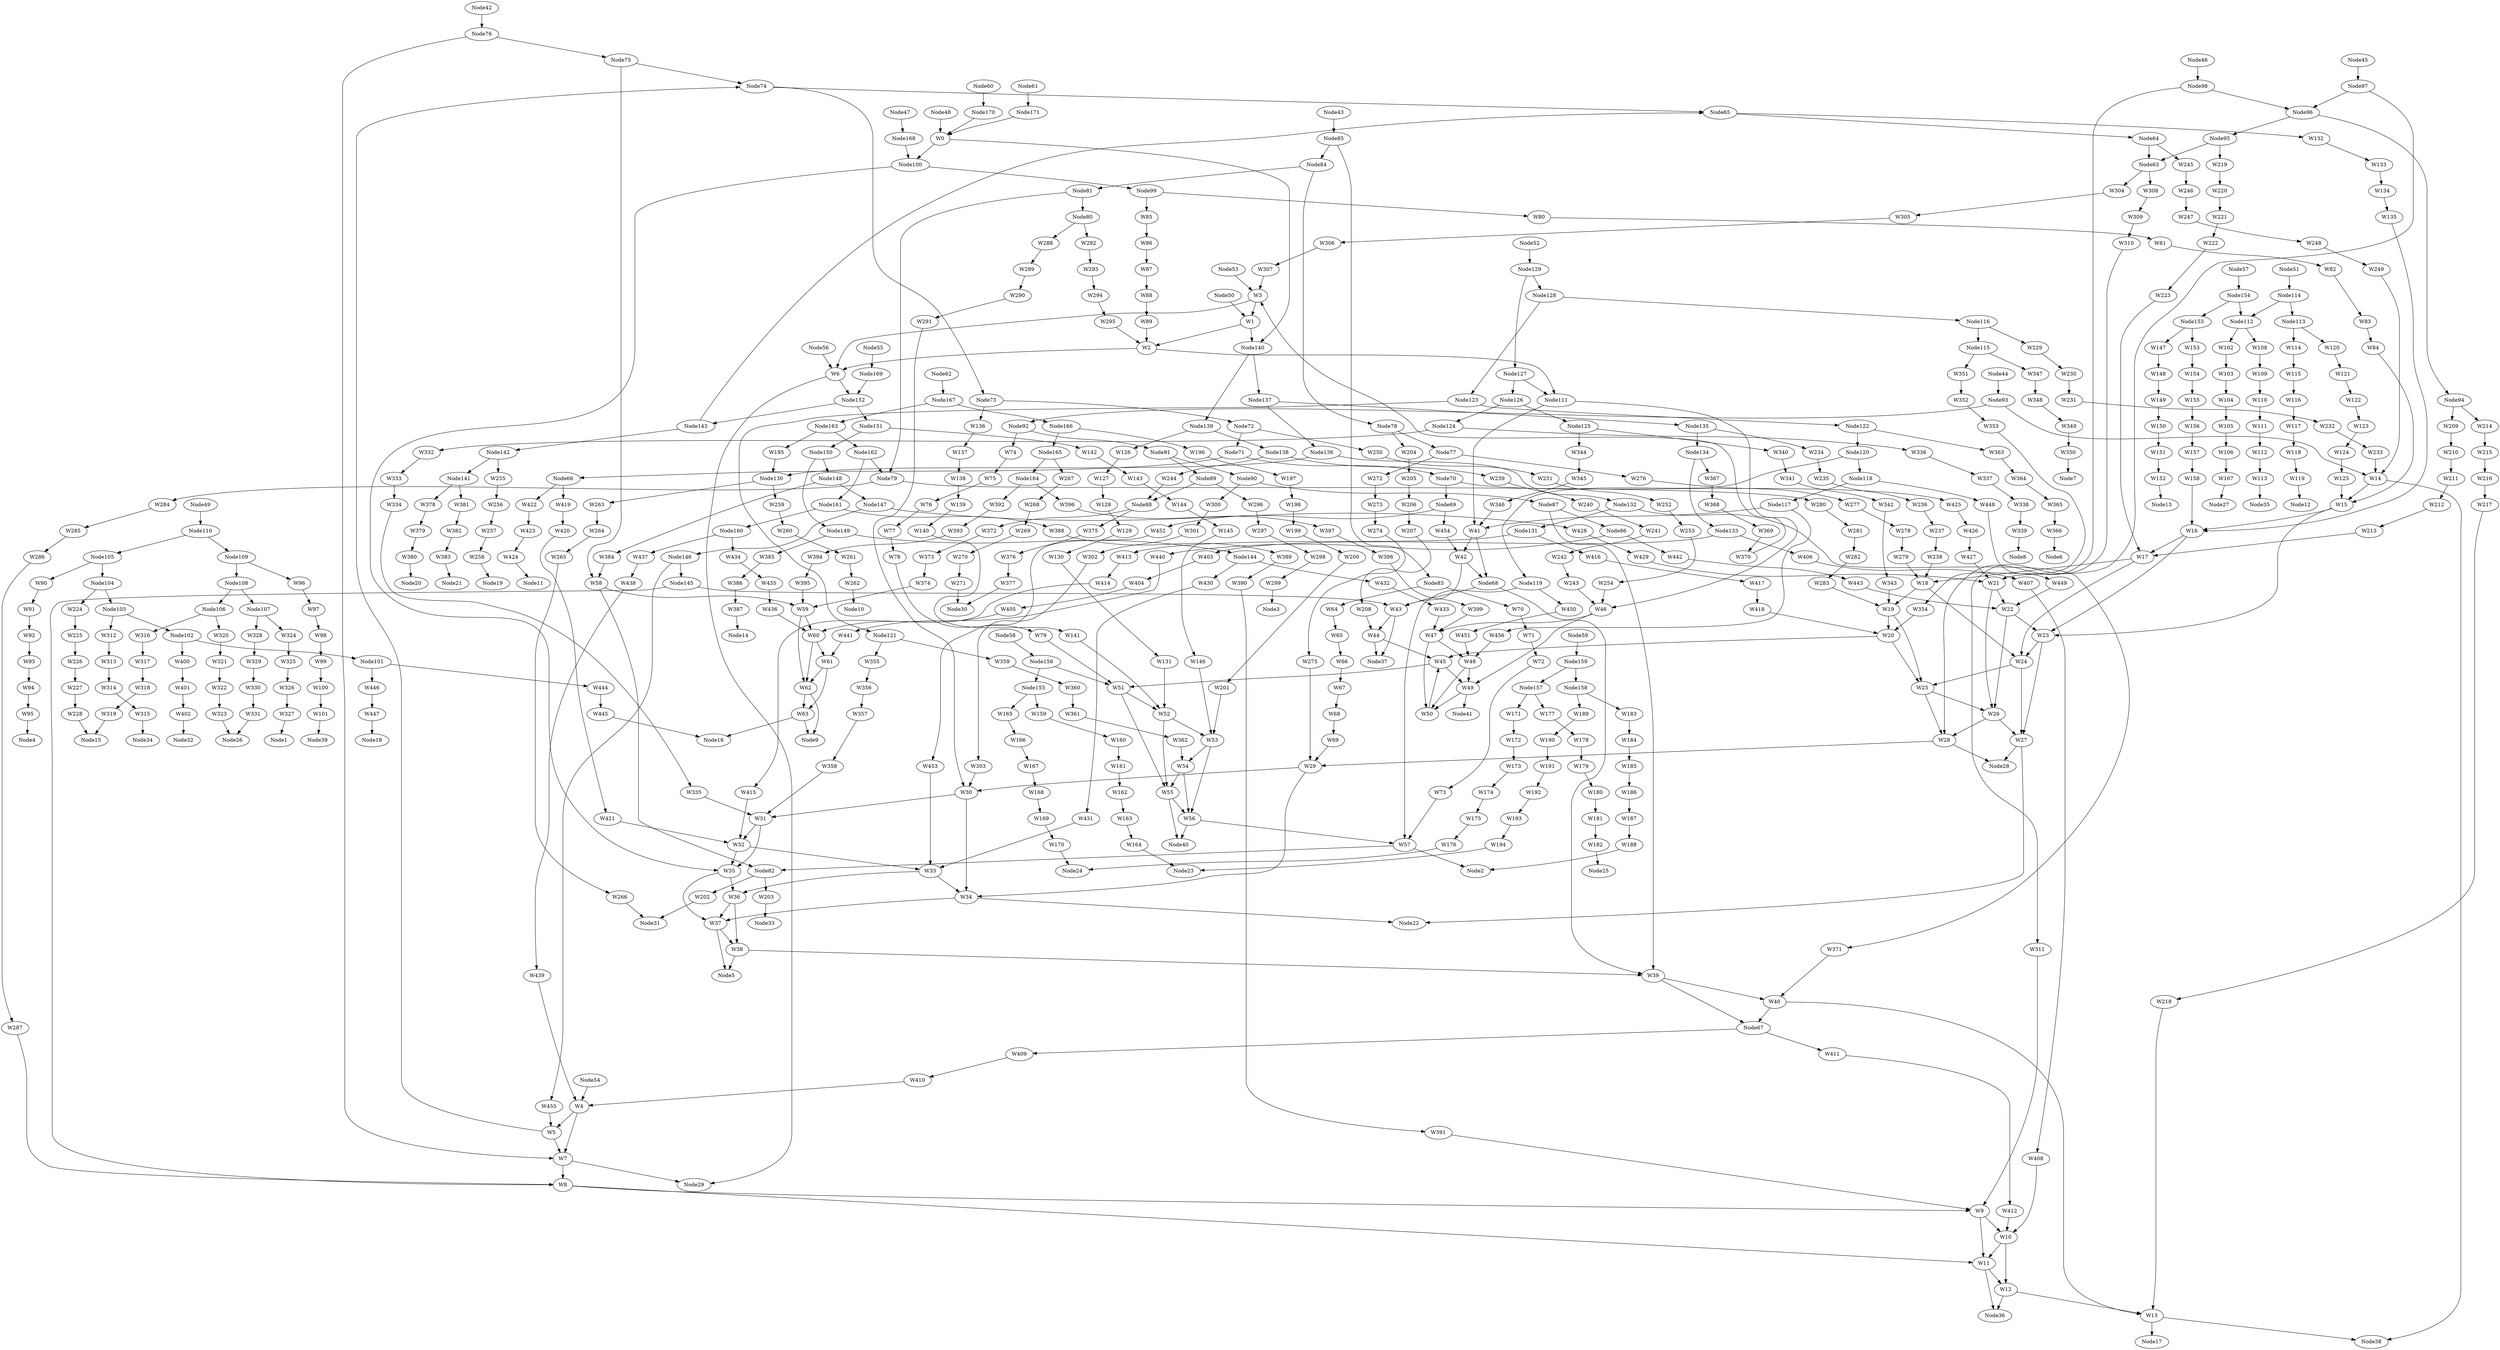 strict digraph "network" {
Node42;
Node76;
Node43;
Node85;
Node44;
Node93;
Node45;
Node97;
Node46;
Node98;
Node47;
Node168;
Node48;
Node100;
Node49;
Node110;
Node50;
Node111;
Node51;
Node114;
Node52;
Node129;
Node53;
Node140;
Node54;
Node74;
Node55;
Node169;
Node56;
Node152;
Node57;
Node154;
Node58;
Node156;
Node59;
Node159;
Node60;
Node170;
Node61;
Node171;
Node62;
Node167;
Node63;
Node29;
Node36;
Node64;
Node38;
Node65;
Node28;
Node66;
Node5;
Node11;
Node67;
Node68;
Node37;
Node69;
Node70;
Node71;
Node72;
Node41;
Node73;
Node40;
Node75;
Node16;
Node17;
Node77;
Node78;
Node79;
Node80;
Node81;
Node82;
Node31;
Node33;
Node83;
Node84;
Node86;
Node9;
Node87;
Node88;
Node30;
Node89;
Node3;
Node90;
Node91;
Node92;
Node94;
Node95;
Node96;
Node22;
Node99;
Node101;
Node18;
Node102;
Node32;
Node103;
Node34;
Node104;
Node15;
Node105;
Node4;
Node106;
Node26;
Node107;
Node1;
Node108;
Node109;
Node39;
Node112;
Node27;
Node35;
Node113;
Node12;
Node115;
Node7;
Node116;
Node117;
Node118;
Node119;
Node120;
Node121;
Node122;
Node6;
Node123;
Node124;
Node8;
Node125;
Node126;
Node127;
Node128;
Node130;
Node10;
Node131;
Node132;
Node133;
Node134;
Node135;
Node136;
Node137;
Node138;
Node139;
Node141;
Node20;
Node21;
Node142;
Node19;
Node143;
Node144;
Node145;
Node146;
Node147;
Node148;
Node149;
Node14;
Node150;
Node151;
Node153;
Node13;
Node155;
Node23;
Node24;
Node2;
Node157;
Node25;
Node158;
Node160;
Node161;
Node162;
Node163;
Node164;
Node165;
Node166;
W0;
W1;
W2;
W3;
W4;
W5;
W6;
W7;
W8;
W9;
W10;
W11;
W12;
W13;
W14;
W15;
W16;
W17;
W18;
W19;
W20;
W21;
W22;
W23;
W24;
W25;
W26;
W27;
W28;
W29;
W30;
W31;
W32;
W33;
W34;
W35;
W36;
W37;
W38;
W39;
W40;
W41;
W42;
W43;
W44;
W45;
W46;
W47;
W48;
W49;
W50;
W51;
W52;
W53;
W54;
W55;
W56;
W57;
W58;
W59;
W60;
W61;
W62;
W63;
W64;
W65;
W66;
W67;
W68;
W69;
W70;
W71;
W72;
W73;
W74;
W75;
W76;
W77;
W78;
W79;
W80;
W81;
W82;
W83;
W84;
W85;
W86;
W87;
W88;
W89;
W90;
W91;
W92;
W93;
W94;
W95;
W96;
W97;
W98;
W99;
W100;
W101;
W102;
W103;
W104;
W105;
W106;
W107;
W108;
W109;
W110;
W111;
W112;
W113;
W114;
W115;
W116;
W117;
W118;
W119;
W120;
W121;
W122;
W123;
W124;
W125;
W126;
W127;
W128;
W129;
W130;
W131;
W132;
W133;
W134;
W135;
W136;
W137;
W138;
W139;
W140;
W141;
W142;
W143;
W144;
W145;
W146;
W147;
W148;
W149;
W150;
W151;
W152;
W153;
W154;
W155;
W156;
W157;
W158;
W159;
W160;
W161;
W162;
W163;
W164;
W165;
W166;
W167;
W168;
W169;
W170;
W171;
W172;
W173;
W174;
W175;
W176;
W177;
W178;
W179;
W180;
W181;
W182;
W183;
W184;
W185;
W186;
W187;
W188;
W189;
W190;
W191;
W192;
W193;
W194;
W195;
W196;
W197;
W198;
W199;
W200;
W201;
W202;
W203;
W204;
W205;
W206;
W207;
W208;
W209;
W210;
W211;
W212;
W213;
W214;
W215;
W216;
W217;
W218;
W219;
W220;
W221;
W222;
W223;
W224;
W225;
W226;
W227;
W228;
W229;
W230;
W231;
W232;
W233;
W234;
W235;
W236;
W237;
W238;
W239;
W240;
W241;
W242;
W243;
W244;
W245;
W246;
W247;
W248;
W249;
W250;
W251;
W252;
W253;
W254;
W255;
W256;
W257;
W258;
W259;
W260;
W261;
W262;
W263;
W264;
W265;
W266;
W267;
W268;
W269;
W270;
W271;
W272;
W273;
W274;
W275;
W276;
W277;
W278;
W279;
W280;
W281;
W282;
W283;
W284;
W285;
W286;
W287;
W288;
W289;
W290;
W291;
W292;
W293;
W294;
W295;
W296;
W297;
W298;
W299;
W300;
W301;
W302;
W303;
W304;
W305;
W306;
W307;
W308;
W309;
W310;
W311;
W312;
W313;
W314;
W315;
W316;
W317;
W318;
W319;
W320;
W321;
W322;
W323;
W324;
W325;
W326;
W327;
W328;
W329;
W330;
W331;
W332;
W333;
W334;
W335;
W336;
W337;
W338;
W339;
W340;
W341;
W342;
W343;
W344;
W345;
W346;
W347;
W348;
W349;
W350;
W351;
W352;
W353;
W354;
W355;
W356;
W357;
W358;
W359;
W360;
W361;
W362;
W363;
W364;
W365;
W366;
W367;
W368;
W369;
W370;
W371;
W372;
W373;
W374;
W375;
W376;
W377;
W378;
W379;
W380;
W381;
W382;
W383;
W384;
W385;
W386;
W387;
W388;
W389;
W390;
W391;
W392;
W393;
W394;
W395;
W396;
W397;
W398;
W399;
W400;
W401;
W402;
W403;
W404;
W405;
W406;
W407;
W408;
W409;
W410;
W411;
W412;
W413;
W414;
W415;
W416;
W417;
W418;
W419;
W420;
W421;
W422;
W423;
W424;
W425;
W426;
W427;
W428;
W429;
W430;
W431;
W432;
W433;
W434;
W435;
W436;
W437;
W438;
W439;
W440;
W441;
W442;
W443;
W444;
W445;
W446;
W447;
W448;
W449;
W450;
W451;
W452;
W453;
W454;
W455;
W456;
Node42 -> Node76  [style=solid];
Node76 -> Node75  [style=solid];
Node76 -> W7;
Node43 -> Node85  [style=solid];
Node85 -> Node83  [style=solid];
Node85 -> Node84  [style=solid];
Node44 -> Node93  [style=solid];
Node93 -> Node92  [style=solid];
Node93 -> W14;
Node45 -> Node97  [style=solid];
Node97 -> Node96  [style=solid];
Node97 -> W21;
Node46 -> Node98  [style=solid];
Node98 -> Node96  [style=solid];
Node98 -> W28;
Node47 -> Node168  [style=solid];
Node168 -> Node100  [style=solid];
Node48 -> W0;
Node100 -> Node99  [style=solid];
Node100 -> W35;
Node49 -> Node110  [style=solid];
Node110 -> Node105  [style=solid];
Node110 -> Node109  [style=solid];
Node50 -> W1;
Node111 -> W41;
Node111 -> W46;
Node51 -> Node114  [style=solid];
Node114 -> Node112  [style=solid];
Node114 -> Node113  [style=solid];
Node52 -> Node129  [style=solid];
Node129 -> Node127  [style=solid];
Node129 -> Node128  [style=solid];
Node53 -> W3;
Node140 -> Node137  [style=solid];
Node140 -> Node139  [style=solid];
Node54 -> W4;
Node74 -> Node65  [style=solid];
Node74 -> Node73  [style=solid];
Node55 -> Node169  [style=solid];
Node169 -> Node152  [style=solid];
Node56 -> W6;
Node152 -> Node143  [style=solid];
Node152 -> Node151  [style=solid];
Node57 -> Node154  [style=solid];
Node154 -> Node112  [style=solid];
Node154 -> Node153  [style=solid];
Node58 -> Node156  [style=solid];
Node156 -> Node155  [style=solid];
Node156 -> W51;
Node59 -> Node159  [style=solid];
Node159 -> Node157  [style=solid];
Node159 -> Node158  [style=solid];
Node60 -> Node170  [style=solid];
Node170 -> W0;
Node61 -> Node171  [style=solid];
Node171 -> W0;
Node62 -> Node167  [style=solid];
Node167 -> Node163  [style=solid];
Node167 -> Node166  [style=solid];
Node63 -> W304;
Node63 -> W308;
Node64 -> Node63  [style=solid];
Node64 -> W245;
Node65 -> Node64  [style=solid];
Node65 -> W132;
Node66 -> W419;
Node66 -> W422;
Node67 -> W409;
Node67 -> W411;
Node68 -> W39;
Node68 -> W43;
Node69 -> W452;
Node69 -> W454;
Node70 -> Node69  [style=solid];
Node70 -> W425;
Node71 -> Node66  [style=solid];
Node71 -> Node70  [style=solid];
Node72 -> Node71  [style=solid];
Node72 -> W250;
Node73 -> Node72  [style=solid];
Node73 -> W136;
Node75 -> Node74  [style=solid];
Node75 -> W58;
Node77 -> W272;
Node77 -> W276;
Node78 -> Node77  [style=solid];
Node78 -> W204;
Node79 -> W280;
Node79 -> W284;
Node80 -> W288;
Node80 -> W292;
Node81 -> Node79  [style=solid];
Node81 -> Node80  [style=solid];
Node82 -> W202;
Node82 -> W203;
Node83 -> W64;
Node83 -> W70;
Node84 -> Node78  [style=solid];
Node84 -> Node81  [style=solid];
Node86 -> W440;
Node86 -> W442;
Node87 -> Node86  [style=solid];
Node87 -> W39;
Node88 -> W372;
Node88 -> W375;
Node89 -> Node88  [style=solid];
Node89 -> W296;
Node90 -> Node87  [style=solid];
Node90 -> W300;
Node91 -> Node89  [style=solid];
Node91 -> Node90  [style=solid];
Node92 -> Node91  [style=solid];
Node92 -> W74;
Node94 -> W209;
Node94 -> W214;
Node95 -> Node63  [style=solid];
Node95 -> W219;
Node96 -> Node94  [style=solid];
Node96 -> Node95  [style=solid];
Node99 -> W80;
Node99 -> W85;
Node101 -> W444;
Node101 -> W446;
Node102 -> Node101  [style=solid];
Node102 -> W400;
Node103 -> Node102  [style=solid];
Node103 -> W312;
Node104 -> Node103  [style=solid];
Node104 -> W224;
Node105 -> Node104  [style=solid];
Node105 -> W90;
Node106 -> W316;
Node106 -> W320;
Node107 -> W324;
Node107 -> W328;
Node108 -> Node106  [style=solid];
Node108 -> Node107  [style=solid];
Node109 -> Node108  [style=solid];
Node109 -> W96;
Node112 -> W102;
Node112 -> W108;
Node113 -> W114;
Node113 -> W120;
Node115 -> W347;
Node115 -> W351;
Node116 -> Node115  [style=solid];
Node116 -> W229;
Node117 -> W456;
Node117 -> W41;
Node118 -> Node117  [style=solid];
Node118 -> W448;
Node119 -> W450;
Node119 -> W57;
Node120 -> Node118  [style=solid];
Node120 -> Node119  [style=solid];
Node121 -> W355;
Node121 -> W359;
Node122 -> Node120  [style=solid];
Node122 -> W363;
Node123 -> Node121  [style=solid];
Node123 -> Node122  [style=solid];
Node124 -> W332;
Node124 -> W336;
Node125 -> W340;
Node125 -> W344;
Node126 -> Node124  [style=solid];
Node126 -> Node125  [style=solid];
Node127 -> Node111  [style=solid];
Node127 -> Node126  [style=solid];
Node128 -> Node116  [style=solid];
Node128 -> Node123  [style=solid];
Node130 -> W259;
Node130 -> W263;
Node131 -> W413;
Node131 -> W416;
Node132 -> Node131  [style=solid];
Node132 -> W371;
Node133 -> W403;
Node133 -> W406;
Node134 -> Node133  [style=solid];
Node134 -> W367;
Node135 -> Node134  [style=solid];
Node135 -> W234;
Node136 -> Node130  [style=solid];
Node136 -> Node132  [style=solid];
Node137 -> Node135  [style=solid];
Node137 -> Node136  [style=solid];
Node138 -> W239;
Node138 -> W244;
Node139 -> Node138  [style=solid];
Node139 -> W126;
Node141 -> W378;
Node141 -> W381;
Node142 -> Node141  [style=solid];
Node142 -> W255;
Node143 -> Node65  [style=solid];
Node143 -> Node142  [style=solid];
Node144 -> W430;
Node144 -> W432;
Node145 -> W8;
Node145 -> W43;
Node146 -> Node145  [style=solid];
Node146 -> W455;
Node147 -> Node146  [style=solid];
Node147 -> W428;
Node148 -> Node147  [style=solid];
Node148 -> W384;
Node149 -> Node144  [style=solid];
Node149 -> W385;
Node150 -> Node148  [style=solid];
Node150 -> Node149  [style=solid];
Node151 -> Node150  [style=solid];
Node151 -> W142;
Node153 -> W147;
Node153 -> W153;
Node155 -> W159;
Node155 -> W165;
Node157 -> W171;
Node157 -> W177;
Node158 -> W183;
Node158 -> W189;
Node160 -> W434;
Node160 -> W437;
Node161 -> Node160  [style=solid];
Node161 -> W388;
Node162 -> Node79  [style=solid];
Node162 -> Node161  [style=solid];
Node163 -> Node162  [style=solid];
Node163 -> W195;
Node164 -> W392;
Node164 -> W396;
Node165 -> Node164  [style=solid];
Node165 -> W267;
Node166 -> Node165  [style=solid];
Node166 -> W196;
W0 -> Node100;
W0 -> Node140;
W1 -> W2;
W1 -> Node140;
W2 -> Node111;
W2 -> W6;
W3 -> W1;
W3 -> W6;
W4 -> W5;
W4 -> W7;
W5 -> Node74;
W5 -> W7;
W6 -> Node152;
W6 -> Node29;
W7 -> W8;
W7 -> Node29;
W8 -> W9;
W8 -> W11;
W9 -> W10;
W9 -> W11;
W10 -> W11;
W10 -> W12;
W11 -> W12;
W11 -> Node36;
W12 -> W13;
W12 -> Node36;
W13 -> Node17;
W13 -> Node38;
W14 -> W15;
W14 -> Node38;
W15 -> W16;
W15 -> W23;
W16 -> W17;
W16 -> W23;
W17 -> W18;
W17 -> W24;
W18 -> W19;
W18 -> W24;
W19 -> W20;
W19 -> W25;
W20 -> W25;
W20 -> W45;
W21 -> W22;
W21 -> W26;
W22 -> W23;
W22 -> W26;
W23 -> W24;
W23 -> W27;
W24 -> W25;
W24 -> W27;
W25 -> W26;
W25 -> W28;
W26 -> W27;
W26 -> W28;
W27 -> Node22;
W27 -> Node28;
W28 -> W29;
W28 -> Node28;
W29 -> W30;
W29 -> W34;
W30 -> W31;
W30 -> W34;
W31 -> W32;
W31 -> W35;
W32 -> W33;
W32 -> W35;
W33 -> W34;
W33 -> W36;
W34 -> Node22;
W34 -> W37;
W35 -> W36;
W35 -> W37;
W36 -> W37;
W36 -> W38;
W37 -> W38;
W37 -> Node5;
W38 -> W39;
W38 -> Node5;
W39 -> W40;
W39 -> Node67;
W40 -> W13;
W40 -> Node67;
W41 -> W42;
W41 -> Node68;
W42 -> W43;
W42 -> Node68;
W43 -> W44;
W43 -> Node37;
W44 -> W45;
W44 -> Node37;
W45 -> W49;
W45 -> W51;
W46 -> W47;
W46 -> W49;
W47 -> W48;
W47 -> W50;
W48 -> W49;
W48 -> W50;
W49 -> W50;
W49 -> Node41;
W50 -> W45;
W51 -> W52;
W51 -> W55;
W52 -> W53;
W52 -> W55;
W53 -> W54;
W53 -> W56;
W54 -> W55;
W54 -> W56;
W55 -> W56;
W55 -> Node40;
W56 -> W57;
W56 -> Node40;
W57 -> Node2;
W57 -> Node82;
W58 -> W59;
W58 -> Node82;
W59 -> W60;
W59 -> W62;
W60 -> W61;
W60 -> W62;
W61 -> W62;
W61 -> W63;
W62 -> W63;
W62 -> Node9;
W63 -> Node16;
W63 -> Node9;
W64 -> W65;
W65 -> W66;
W66 -> W67;
W67 -> W68;
W68 -> W69;
W69 -> W29;
W70 -> W71;
W71 -> W72;
W72 -> W73;
W73 -> W57;
W74 -> W75;
W75 -> W76;
W76 -> W77;
W77 -> W78;
W78 -> W79;
W79 -> W51;
W80 -> W81;
W81 -> W82;
W82 -> W83;
W83 -> W84;
W84 -> W15;
W85 -> W86;
W86 -> W87;
W87 -> W88;
W88 -> W89;
W89 -> W2;
W90 -> W91;
W91 -> W92;
W92 -> W93;
W93 -> W94;
W94 -> W95;
W95 -> Node4;
W96 -> W97;
W97 -> W98;
W98 -> W99;
W99 -> W100;
W100 -> W101;
W101 -> Node39;
W102 -> W103;
W103 -> W104;
W104 -> W105;
W105 -> W106;
W106 -> W107;
W107 -> Node27;
W108 -> W109;
W109 -> W110;
W110 -> W111;
W111 -> W112;
W112 -> W113;
W113 -> Node35;
W114 -> W115;
W115 -> W116;
W116 -> W117;
W117 -> W118;
W118 -> W119;
W119 -> Node12;
W120 -> W121;
W121 -> W122;
W122 -> W123;
W123 -> W124;
W124 -> W125;
W125 -> W15;
W126 -> W127;
W127 -> W128;
W128 -> W129;
W129 -> W130;
W130 -> W131;
W131 -> W52;
W132 -> W133;
W133 -> W134;
W134 -> W135;
W135 -> W16;
W136 -> W137;
W137 -> W138;
W138 -> W139;
W139 -> W140;
W140 -> W141;
W141 -> W52;
W142 -> W143;
W143 -> W144;
W144 -> W145;
W145 -> W146;
W146 -> W53;
W147 -> W148;
W148 -> W149;
W149 -> W150;
W150 -> W151;
W151 -> W152;
W152 -> Node13;
W153 -> W154;
W154 -> W155;
W155 -> W156;
W156 -> W157;
W157 -> W158;
W158 -> W16;
W159 -> W160;
W160 -> W161;
W161 -> W162;
W162 -> W163;
W163 -> W164;
W164 -> Node23;
W165 -> W166;
W166 -> W167;
W167 -> W168;
W168 -> W169;
W169 -> W170;
W170 -> Node24;
W171 -> W172;
W172 -> W173;
W173 -> W174;
W174 -> W175;
W175 -> W176;
W176 -> Node24;
W177 -> W178;
W178 -> W179;
W179 -> W180;
W180 -> W181;
W181 -> W182;
W182 -> Node25;
W183 -> W184;
W184 -> W185;
W185 -> W186;
W186 -> W187;
W187 -> W188;
W188 -> Node2;
W189 -> W190;
W190 -> W191;
W191 -> W192;
W192 -> W193;
W193 -> W194;
W194 -> Node23;
W195 -> Node130;
W196 -> W197;
W197 -> W198;
W198 -> W199;
W199 -> W200;
W200 -> W201;
W201 -> W53;
W202 -> Node31;
W203 -> Node33;
W204 -> W205;
W205 -> W206;
W206 -> W207;
W207 -> W208;
W208 -> W44;
W209 -> W210;
W210 -> W211;
W211 -> W212;
W212 -> W213;
W213 -> W17;
W214 -> W215;
W215 -> W216;
W216 -> W217;
W217 -> W218;
W218 -> W13;
W219 -> W220;
W220 -> W221;
W221 -> W222;
W222 -> W223;
W223 -> W17;
W224 -> W225;
W225 -> W226;
W226 -> W227;
W227 -> W228;
W228 -> Node15;
W229 -> W230;
W230 -> W231;
W231 -> W232;
W232 -> W233;
W233 -> W14;
W234 -> W235;
W235 -> W236;
W236 -> W237;
W237 -> W238;
W238 -> W18;
W239 -> W240;
W240 -> W241;
W241 -> W242;
W242 -> W243;
W243 -> W46;
W244 -> Node88;
W245 -> W246;
W246 -> W247;
W247 -> W248;
W248 -> W249;
W249 -> W14;
W250 -> W251;
W251 -> W252;
W252 -> W253;
W253 -> W254;
W254 -> W46;
W255 -> W256;
W256 -> W257;
W257 -> W258;
W258 -> Node19;
W259 -> W260;
W260 -> W261;
W261 -> W262;
W262 -> Node10;
W263 -> W264;
W264 -> W265;
W265 -> W266;
W266 -> Node31;
W267 -> W268;
W268 -> W269;
W269 -> W270;
W270 -> W271;
W271 -> Node30;
W272 -> W273;
W273 -> W274;
W274 -> W275;
W275 -> W29;
W276 -> W277;
W277 -> W278;
W278 -> W279;
W279 -> W18;
W280 -> W281;
W281 -> W282;
W282 -> W283;
W283 -> W19;
W284 -> W285;
W285 -> W286;
W286 -> W287;
W287 -> W8;
W288 -> W289;
W289 -> W290;
W290 -> W291;
W291 -> W30;
W292 -> W293;
W293 -> W294;
W294 -> W295;
W295 -> W2;
W296 -> W297;
W297 -> W298;
W298 -> W299;
W299 -> Node3;
W300 -> W301;
W301 -> W302;
W302 -> W303;
W303 -> W30;
W304 -> W305;
W305 -> W306;
W306 -> W307;
W307 -> W3;
W308 -> W309;
W309 -> W310;
W310 -> W311;
W311 -> W9;
W312 -> W313;
W313 -> W314;
W314 -> W315;
W315 -> Node34;
W316 -> W317;
W317 -> W318;
W318 -> W319;
W319 -> Node15;
W320 -> W321;
W321 -> W322;
W322 -> W323;
W323 -> Node26;
W324 -> W325;
W325 -> W326;
W326 -> W327;
W327 -> Node1;
W328 -> W329;
W329 -> W330;
W330 -> W331;
W331 -> Node26;
W332 -> W333;
W333 -> W334;
W334 -> W335;
W335 -> W31;
W336 -> W337;
W337 -> W338;
W338 -> W339;
W339 -> Node8;
W340 -> W341;
W341 -> W342;
W342 -> W343;
W343 -> W19;
W344 -> W345;
W345 -> W346;
W346 -> W41;
W347 -> W348;
W348 -> W349;
W349 -> W350;
W350 -> Node7;
W351 -> W352;
W352 -> W353;
W353 -> W354;
W354 -> W20;
W355 -> W356;
W356 -> W357;
W357 -> W358;
W358 -> W31;
W359 -> W360;
W360 -> W361;
W361 -> W362;
W362 -> W54;
W363 -> W364;
W364 -> W365;
W365 -> W366;
W366 -> Node6;
W367 -> W368;
W368 -> W369;
W369 -> W370;
W370 -> W3;
W371 -> W40;
W372 -> W373;
W373 -> W374;
W374 -> W59;
W375 -> W376;
W376 -> W377;
W377 -> Node30;
W378 -> W379;
W379 -> W380;
W380 -> Node20;
W381 -> W382;
W382 -> W383;
W383 -> Node21;
W384 -> W58;
W385 -> W386;
W386 -> W387;
W387 -> Node14;
W388 -> W389;
W389 -> W390;
W390 -> W391;
W391 -> W9;
W392 -> W393;
W393 -> W394;
W394 -> W395;
W395 -> W59;
W396 -> W397;
W397 -> W398;
W398 -> W399;
W399 -> W47;
W400 -> W401;
W401 -> W402;
W402 -> Node32;
W403 -> W404;
W404 -> W405;
W405 -> W60;
W406 -> W407;
W407 -> W408;
W408 -> W10;
W409 -> W410;
W410 -> W4;
W411 -> W412;
W412 -> W10;
W413 -> W414;
W414 -> W415;
W415 -> W32;
W416 -> W417;
W417 -> W418;
W418 -> W20;
W419 -> W420;
W420 -> W421;
W421 -> W32;
W422 -> W423;
W423 -> W424;
W424 -> Node11;
W425 -> W426;
W426 -> W427;
W427 -> W21;
W428 -> W429;
W429 -> W21;
W430 -> W431;
W431 -> W33;
W432 -> W433;
W433 -> W47;
W434 -> W435;
W435 -> W436;
W436 -> W60;
W437 -> W438;
W438 -> W439;
W439 -> W4;
W440 -> W441;
W441 -> W61;
W442 -> W443;
W443 -> W22;
W444 -> W445;
W445 -> Node16;
W446 -> W447;
W447 -> Node18;
W448 -> W449;
W449 -> W22;
W450 -> W451;
W451 -> W48;
W452 -> W453;
W453 -> W33;
W454 -> W42;
W455 -> W5;
W456 -> W48;
}
